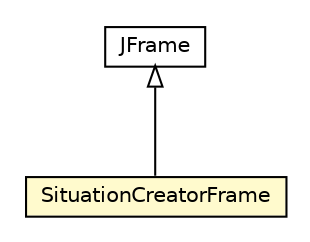 #!/usr/local/bin/dot
#
# Class diagram 
# Generated by UMLGraph version R5_6-24-gf6e263 (http://www.umlgraph.org/)
#

digraph G {
	edge [fontname="Helvetica",fontsize=10,labelfontname="Helvetica",labelfontsize=10];
	node [fontname="Helvetica",fontsize=10,shape=plaintext];
	nodesep=0.25;
	ranksep=0.5;
	// org.universAAL.samples.context.reasoner.client.gui.SituationCreatorFrame
	c19576 [label=<<table title="org.universAAL.samples.context.reasoner.client.gui.SituationCreatorFrame" border="0" cellborder="1" cellspacing="0" cellpadding="2" port="p" bgcolor="lemonChiffon" href="./SituationCreatorFrame.html">
		<tr><td><table border="0" cellspacing="0" cellpadding="1">
<tr><td align="center" balign="center"> SituationCreatorFrame </td></tr>
		</table></td></tr>
		</table>>, URL="./SituationCreatorFrame.html", fontname="Helvetica", fontcolor="black", fontsize=10.0];
	//org.universAAL.samples.context.reasoner.client.gui.SituationCreatorFrame extends javax.swing.JFrame
	c19608:p -> c19576:p [dir=back,arrowtail=empty];
	// javax.swing.JFrame
	c19608 [label=<<table title="javax.swing.JFrame" border="0" cellborder="1" cellspacing="0" cellpadding="2" port="p" href="http://java.sun.com/j2se/1.4.2/docs/api/javax/swing/JFrame.html">
		<tr><td><table border="0" cellspacing="0" cellpadding="1">
<tr><td align="center" balign="center"> JFrame </td></tr>
		</table></td></tr>
		</table>>, URL="http://java.sun.com/j2se/1.4.2/docs/api/javax/swing/JFrame.html", fontname="Helvetica", fontcolor="black", fontsize=10.0];
}

